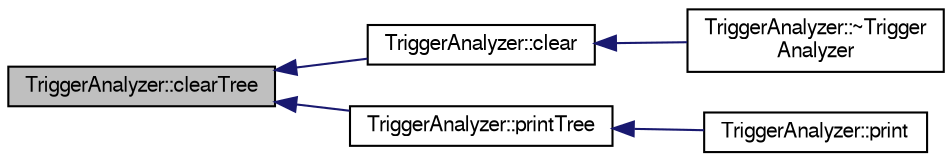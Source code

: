 digraph "TriggerAnalyzer::clearTree"
{
  bgcolor="transparent";
  edge [fontname="FreeSans",fontsize="10",labelfontname="FreeSans",labelfontsize="10"];
  node [fontname="FreeSans",fontsize="10",shape=record];
  rankdir="LR";
  Node1 [label="TriggerAnalyzer::clearTree",height=0.2,width=0.4,color="black", fillcolor="grey75", style="filled" fontcolor="black"];
  Node1 -> Node2 [dir="back",color="midnightblue",fontsize="10",style="solid",fontname="FreeSans"];
  Node2 [label="TriggerAnalyzer::clear",height=0.2,width=0.4,color="black",URL="$d6/deb/classTriggerAnalyzer.html#a8f6533f912e6bc015d9dd3713b13c499"];
  Node2 -> Node3 [dir="back",color="midnightblue",fontsize="10",style="solid",fontname="FreeSans"];
  Node3 [label="TriggerAnalyzer::~Trigger\lAnalyzer",height=0.2,width=0.4,color="black",URL="$d6/deb/classTriggerAnalyzer.html#ac047e7c489eeeb0c203b92b92290041b"];
  Node1 -> Node4 [dir="back",color="midnightblue",fontsize="10",style="solid",fontname="FreeSans"];
  Node4 [label="TriggerAnalyzer::printTree",height=0.2,width=0.4,color="black",URL="$d6/deb/classTriggerAnalyzer.html#ac9b51badbff4f66dd5ee1da2afe1c0ac"];
  Node4 -> Node5 [dir="back",color="midnightblue",fontsize="10",style="solid",fontname="FreeSans"];
  Node5 [label="TriggerAnalyzer::print",height=0.2,width=0.4,color="black",URL="$d6/deb/classTriggerAnalyzer.html#a3e56727b31fa1fc2e2cd27d3c67538b2"];
}
